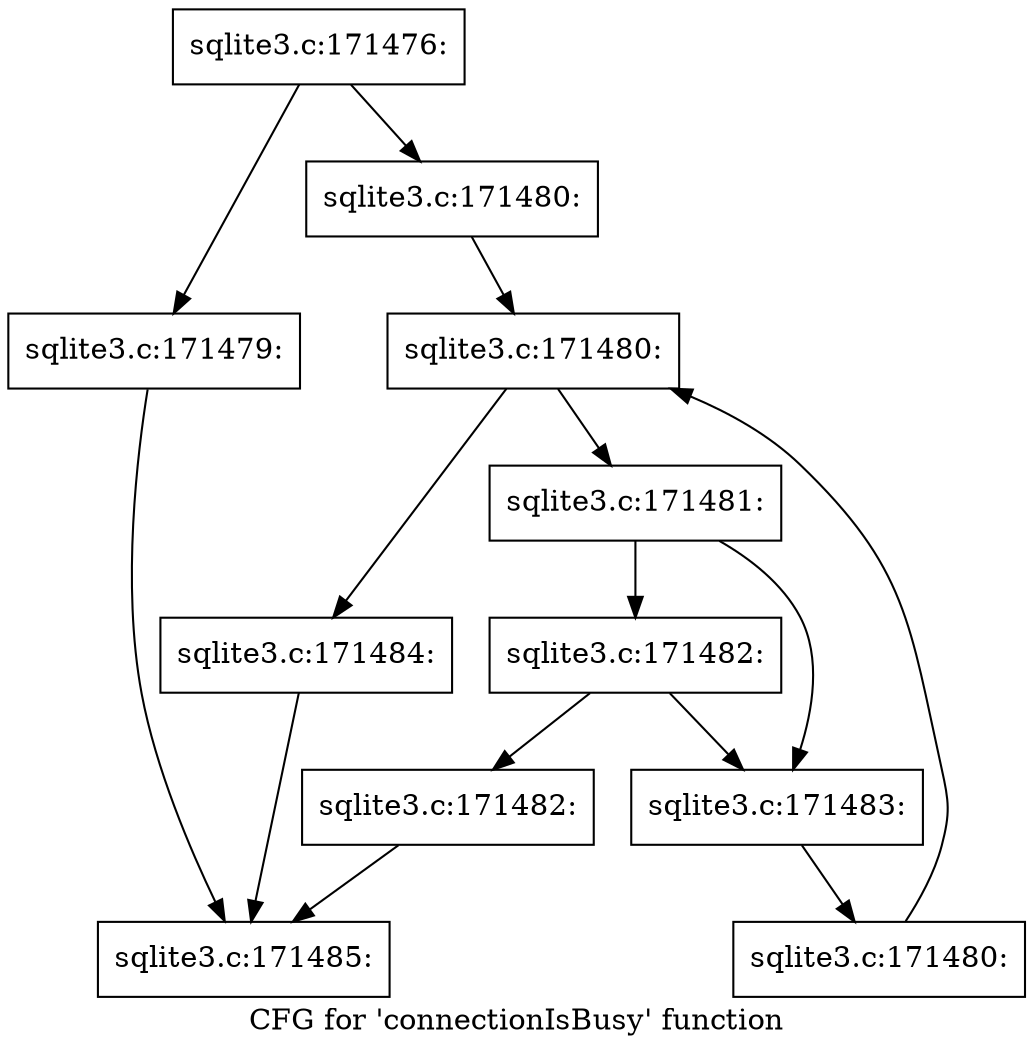 digraph "CFG for 'connectionIsBusy' function" {
	label="CFG for 'connectionIsBusy' function";

	Node0x55c0fa9b2fb0 [shape=record,label="{sqlite3.c:171476:}"];
	Node0x55c0fa9b2fb0 -> Node0x55c0fa9b5970;
	Node0x55c0fa9b2fb0 -> Node0x55c0fa9b3420;
	Node0x55c0fa9b5970 [shape=record,label="{sqlite3.c:171479:}"];
	Node0x55c0fa9b5970 -> Node0x55c0fa9b3130;
	Node0x55c0fa9b3420 [shape=record,label="{sqlite3.c:171480:}"];
	Node0x55c0fa9b3420 -> Node0x55c0fa9b6780;
	Node0x55c0fa9b6780 [shape=record,label="{sqlite3.c:171480:}"];
	Node0x55c0fa9b6780 -> Node0x55c0fa9b69a0;
	Node0x55c0fa9b6780 -> Node0x55c0fa9b5bb0;
	Node0x55c0fa9b69a0 [shape=record,label="{sqlite3.c:171481:}"];
	Node0x55c0fa9b69a0 -> Node0x55c0fa9b7840;
	Node0x55c0fa9b69a0 -> Node0x55c0fa9b77f0;
	Node0x55c0fa9b7840 [shape=record,label="{sqlite3.c:171482:}"];
	Node0x55c0fa9b7840 -> Node0x55c0fa9b77a0;
	Node0x55c0fa9b7840 -> Node0x55c0fa9b77f0;
	Node0x55c0fa9b77a0 [shape=record,label="{sqlite3.c:171482:}"];
	Node0x55c0fa9b77a0 -> Node0x55c0fa9b3130;
	Node0x55c0fa9b77f0 [shape=record,label="{sqlite3.c:171483:}"];
	Node0x55c0fa9b77f0 -> Node0x55c0fa9b6910;
	Node0x55c0fa9b6910 [shape=record,label="{sqlite3.c:171480:}"];
	Node0x55c0fa9b6910 -> Node0x55c0fa9b6780;
	Node0x55c0fa9b5bb0 [shape=record,label="{sqlite3.c:171484:}"];
	Node0x55c0fa9b5bb0 -> Node0x55c0fa9b3130;
	Node0x55c0fa9b3130 [shape=record,label="{sqlite3.c:171485:}"];
}
